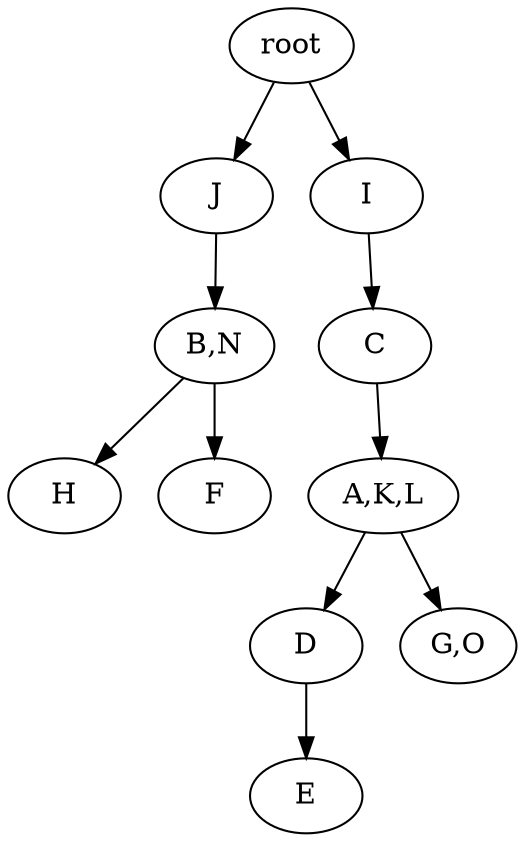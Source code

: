 strict digraph G {
	graph [name=G];
	0	 [label=root];
	3	 [label=J];
	0 -> 3;
	1	 [label=I];
	0 -> 1;
	4	 [label="B,N"];
	3 -> 4;
	6	 [label=H];
	4 -> 6;
	5	 [label=F];
	4 -> 5;
	2	 [label=C];
	7	 [label="A,K,L"];
	2 -> 7;
	9	 [label=D];
	10	 [label=E];
	9 -> 10;
	7 -> 9;
	8	 [label="G,O"];
	7 -> 8;
	1 -> 2;
}
